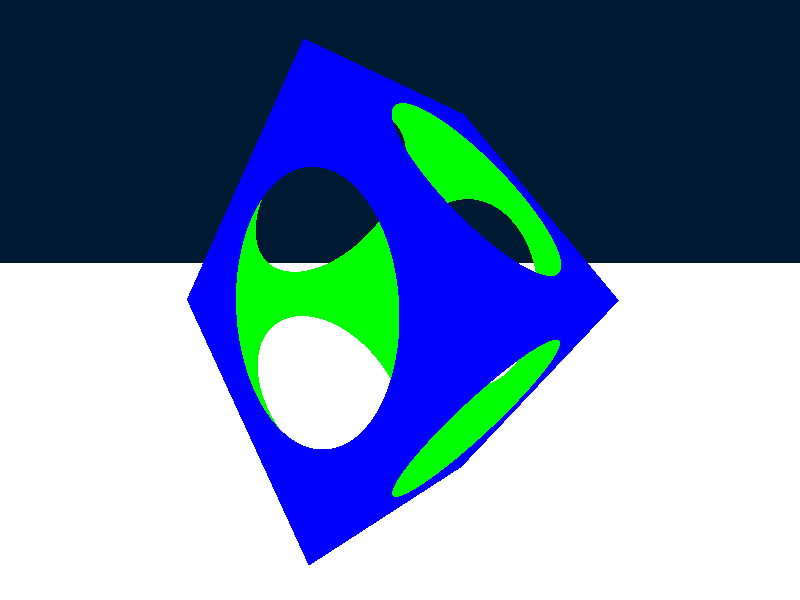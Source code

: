 /*************************************************************************
 * Copyright (C) 2010 Tavian Barnes <tavianator@gmail.com>               *
 *                                                                       *
 * This file is part of The Dimension Test Suite.                        *
 *                                                                       *
 * The Dimension Test Suite is free software; you can redistribute it    *
 * and/or modify it under the terms of the GNU General Public License as *
 * published by the Free Software Foundation; either version 3 of the    *
 * License, or (at your option) any later version.                       *
 *                                                                       *
 * The Dimension Test Suite is distributed in the hope that it will be   *
 * useful, but WITHOUT ANY WARRANTY; without even the implied warranty   *
 * of MERCHANTABILITY or FITNESS FOR A PARTICULAR PURPOSE.  See the GNU  *
 * General Public License for more details.                              *
 *                                                                       *
 * You should have received a copy of the GNU General Public License     *
 * along with this program.  If not, see <http://www.gnu.org/licenses/>. *
 *************************************************************************/

// Render demo scene

camera {
  perspective
  location <0, 0.25, -4>
  right    <1.6, 0, 0>
  look_at  <0, 0, 0>

  rotate   53*y
}

background {
  color rgbf <0, 0.1, 0.2, 0.1>
}

light_source {
  <-15, 20, 10>, color rgb <1, 1, 1>
}

difference {
  box {
    <-1, -1, -1>, <1, 1, 1>

    rotate 45*x

    texture {
      pigment {
        color rgbft <0, 0, 1, 0.25, 0.5>
      }
      finish {
        reflection { 0.5 }
      }
    }

    interior {
      ior 1.1
    }
  }

  sphere {
    <0, 0, 0>, 1.25

    texture {
      pigment {
        color rgb <0, 1, 0>
      }
      finish {
        phong 0.2
        phong_size 40.0
      }
    }
  }
}

plane {
  y, -2
  pigment {
    color rgb 1
  }
}
